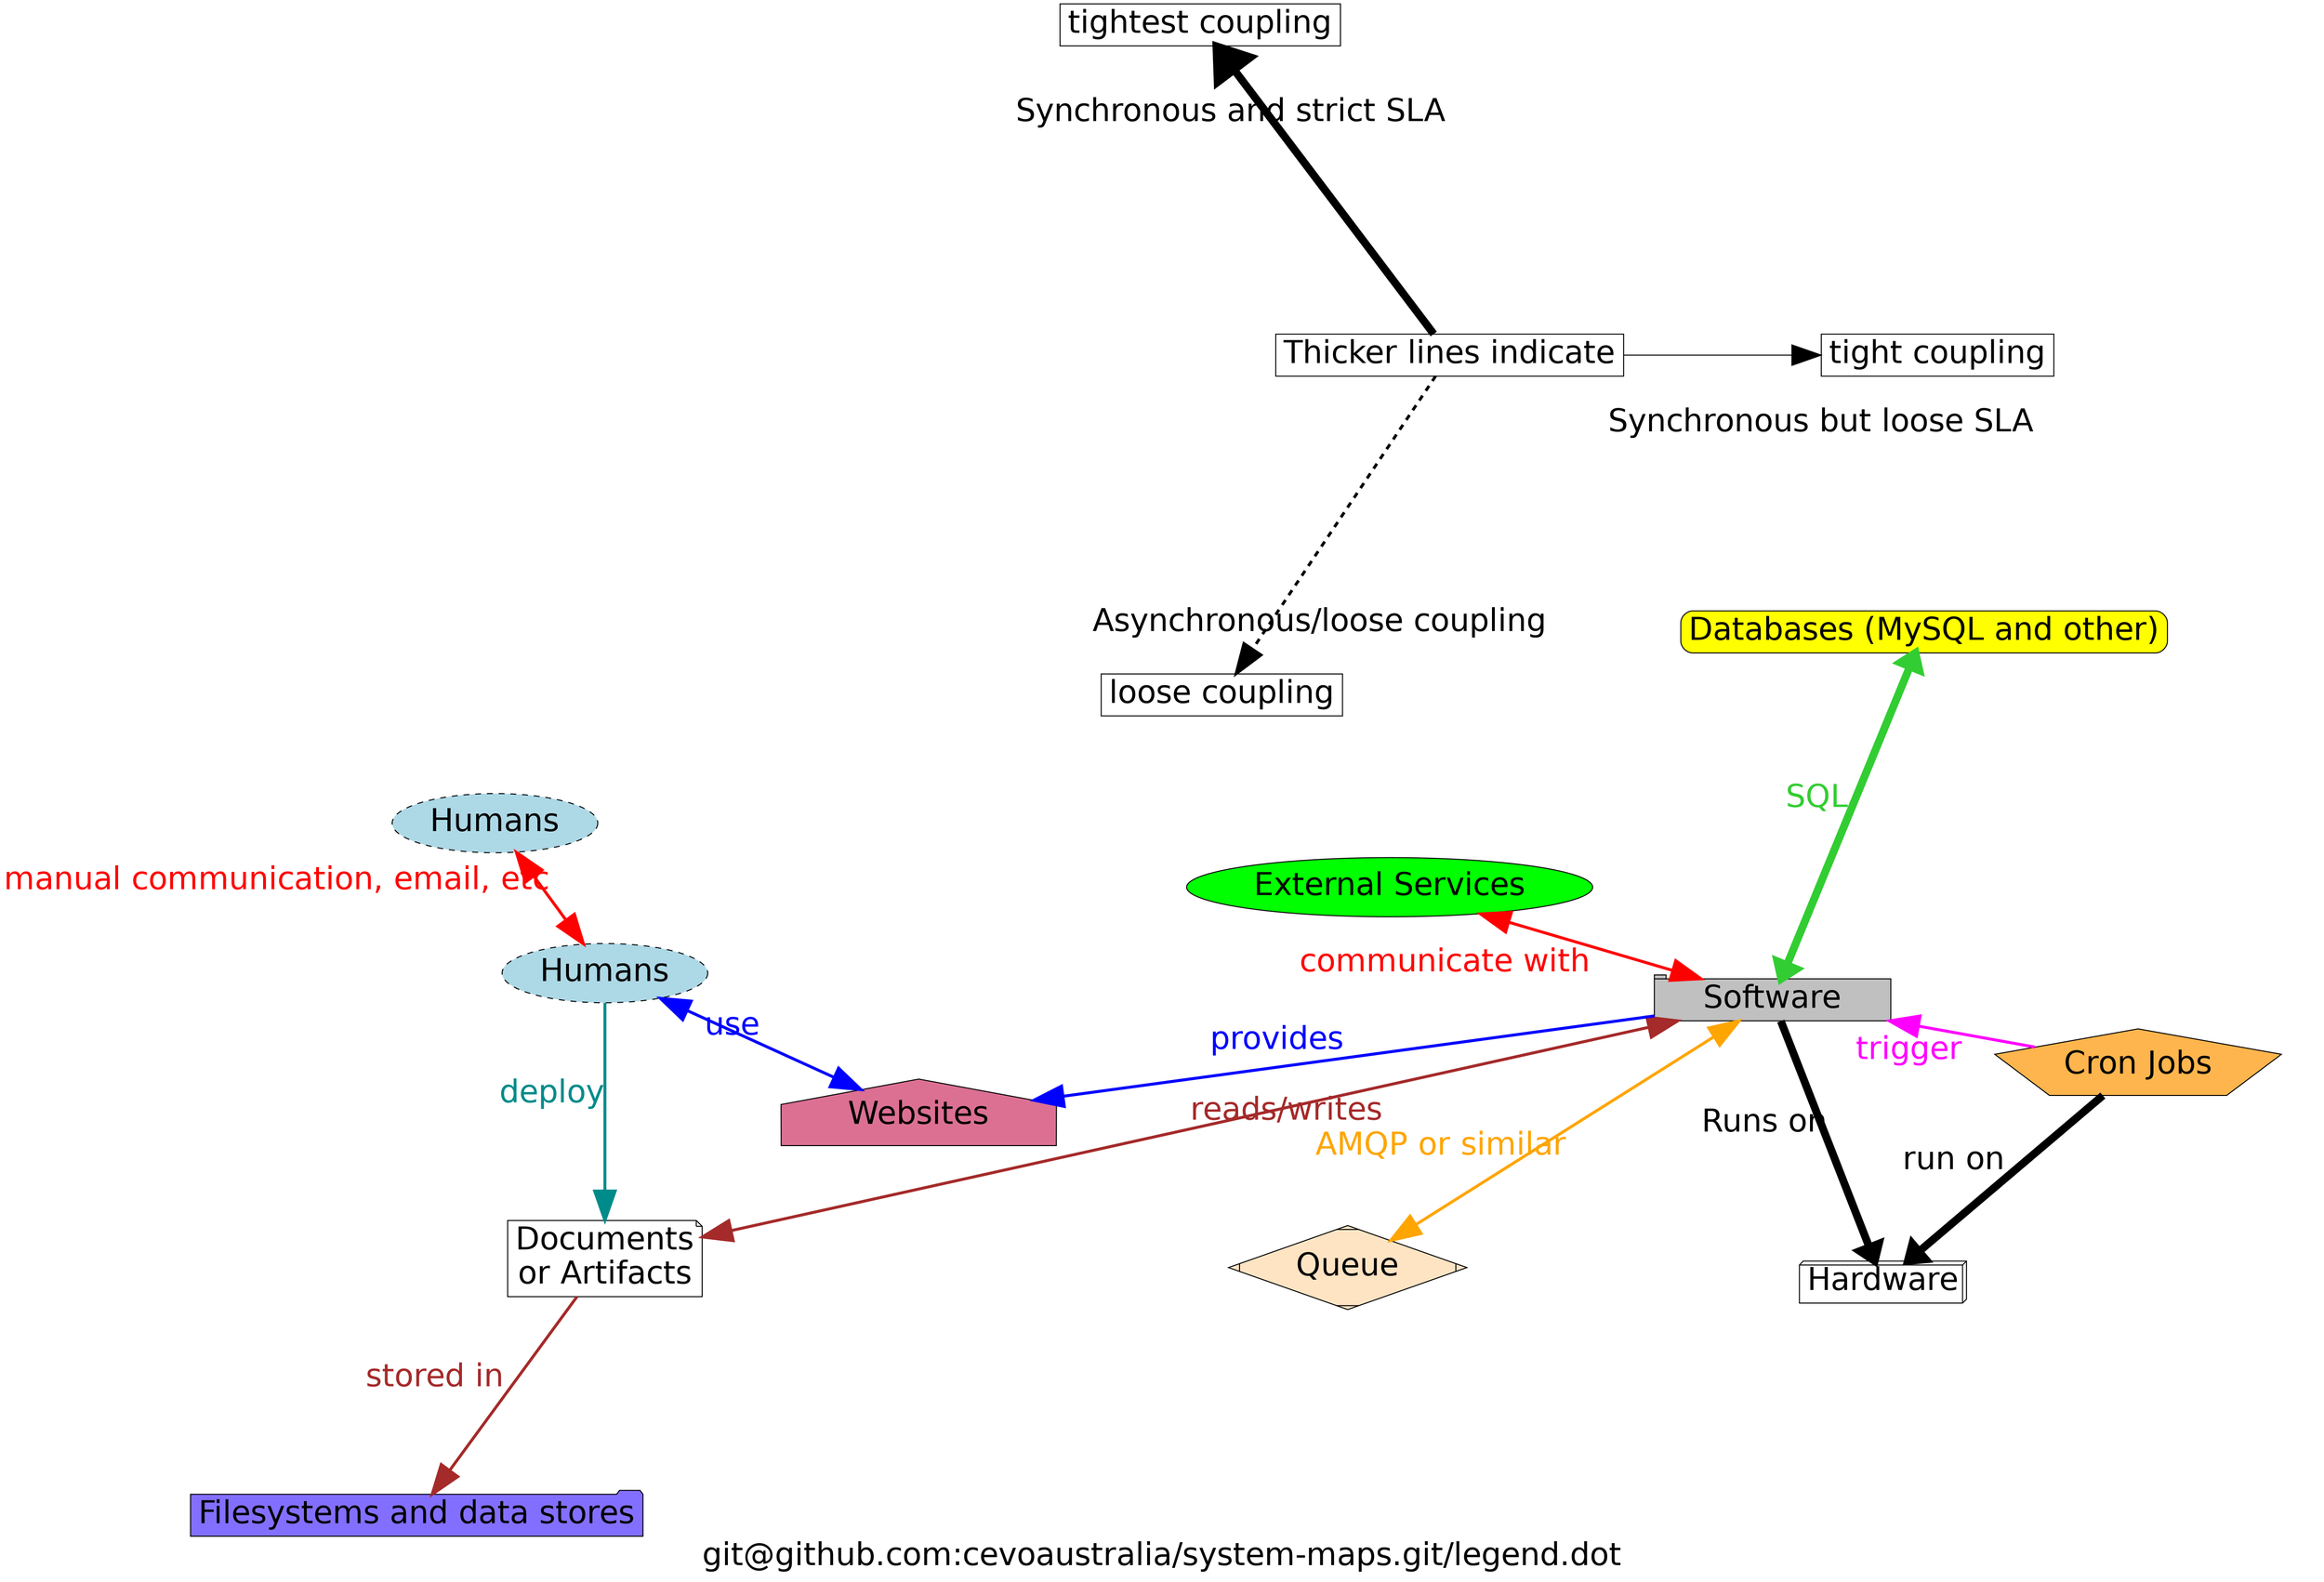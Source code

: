digraph legend {
    // overlap=scalexy /* Prism produces better graphs than scale */
    label="git@github.com:cevoaustralia/system-maps.git/legend.dot"
    pack=true
    compound=true
    rankdir="TB"
    ratio=0.7
    size="48x36!"
    mclimit=10
    ranksep=1.5
    layout=circo
    splines=true  /* Compund tries to route lines around clusters */
    graph [fontsize=32 fontname="Helvetica"]
    node [fontname="Helvetica" fontsize=32 style=filled, fillcolor=red color=black] /* Catches undefined nodes */
    edge [fontname="Helvetica" len=0.2 fontsize=32 penwidth=3 arrowsize=3.0]

    Documents [label="Documents\nor Artifacts" shape=note, style=filled fillcolor=white]
    Actors [label="Humans" shape=ellipse, style="filled,dashed" fillcolor=lightblue]
    Actors2 [label="Humans" shape=ellipse, style="filled,dashed" fillcolor=lightblue]
    Websites [shape=house, style=filled, fillcolor=palevioletred]

    Hardware [shape=box3d, style=filled fillcolor=white]
    Databases [shape=rect, style="rounded,filled", fillcolor=yellow label="Databases (MySQL and other)"]
    Software [shape=tab, label="    Software    " style=filled fillcolor=grey]
    Datastores [shape=folder, style=filled, fillcolor=SlateBlue1 label="Filesystems and data stores"]
    "External Services" [shape=ellipse, style=filled fillcolor=green]
    // "Cloud Services" [shape=tripleoctagon, style="filled", fillcolor=lightblue, color=black penwidth=2]
    Queue [shape=Mdiamond, style="filled", fillcolor=bisque1, color=black]
    cron_jobs [label="Cron Jobs" shape=pentagon style=filled fillcolor="#FFB54D"]

    Actors -> Websites [label="use" dir=both color=blue fontcolor=blue]
    Actors -> Actors2 [color=red fontcolor=red dir=both label="manual communication, email, etc"]
    Actors -> Documents [label="deploy" color=cyan4 fontcolor=cyan4]
    Queue -> Software [dir=both color=orange fontcolor=orange label="AMQP or similar"]
    Software -> Hardware [label="Runs on" labelfloat=false penwidth=8 arrowsize=1.5]
    cron_jobs -> Software [label="trigger" fontcolor=magenta color=magenta ]
    cron_jobs -> Hardware [label="run on" penwidth=8 arrowsize=1.5]
    Software -> Websites [label="provides" fontcolor=blue color=blue ]
    "External Services" -> Software [color=red dir=both fontcolor=red label="communicate with" ]
    Software -> Databases [color=LimeGreen dir=both label="SQL" penwidth=8 arrowsize=1.5 fontcolor=LimeGreen ]
    Software -> Documents [color=brown fontcolor=brown dir=both label="reads/writes" ]
    Documents -> Datastores [color=brown label="stored in" fontcolor=brown ]

    Weight1 [style=filled shape=rect fillcolor=white label="Thicker lines indicate"]
    Weight2 [style=filled shape=rect fillcolor=white label="tight coupling"]
    Weight3 [style=filled shape=rect fillcolor=white label="tightest coupling"]
    Weight4 [style=filled shape=rect fillcolor=white label="loose coupling"]
    Weight1 -> Weight2 [penwidth=1 labelangle="90" labeldistance=7.0 headlabel="Synchronous but loose SLA"]
    Weight1 -> Weight3 [penwidth=8 labeldistance=7.0 headlabel="Synchronous and strict SLA"]
    Weight1 -> Weight4 [style="dashed" labeldistance=10.0 headlabel="Asynchronous/loose coupling"]
}

/* vim:syntax=dot ai ts=4 sw=4 expandtab
*/

